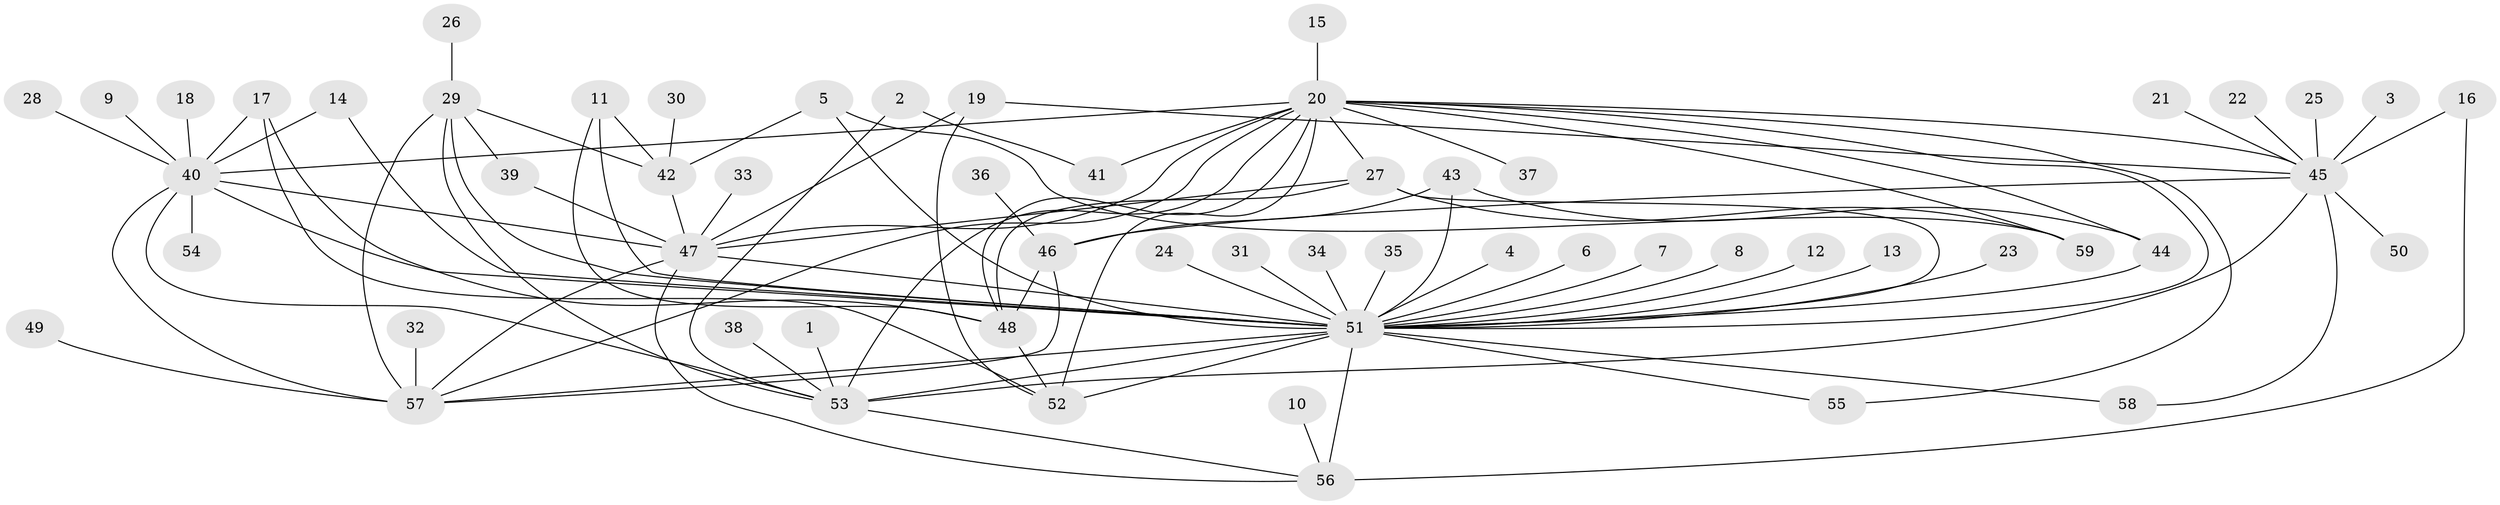 // original degree distribution, {35: 0.008771929824561403, 7: 0.02631578947368421, 10: 0.03508771929824561, 8: 0.017543859649122806, 9: 0.017543859649122806, 5: 0.03508771929824561, 3: 0.08771929824561403, 1: 0.49122807017543857, 2: 0.19298245614035087, 6: 0.008771929824561403, 4: 0.07894736842105263}
// Generated by graph-tools (version 1.1) at 2025/49/03/09/25 03:49:48]
// undirected, 59 vertices, 97 edges
graph export_dot {
graph [start="1"]
  node [color=gray90,style=filled];
  1;
  2;
  3;
  4;
  5;
  6;
  7;
  8;
  9;
  10;
  11;
  12;
  13;
  14;
  15;
  16;
  17;
  18;
  19;
  20;
  21;
  22;
  23;
  24;
  25;
  26;
  27;
  28;
  29;
  30;
  31;
  32;
  33;
  34;
  35;
  36;
  37;
  38;
  39;
  40;
  41;
  42;
  43;
  44;
  45;
  46;
  47;
  48;
  49;
  50;
  51;
  52;
  53;
  54;
  55;
  56;
  57;
  58;
  59;
  1 -- 53 [weight=1.0];
  2 -- 41 [weight=1.0];
  2 -- 53 [weight=1.0];
  3 -- 45 [weight=1.0];
  4 -- 51 [weight=1.0];
  5 -- 42 [weight=1.0];
  5 -- 51 [weight=1.0];
  5 -- 59 [weight=1.0];
  6 -- 51 [weight=1.0];
  7 -- 51 [weight=1.0];
  8 -- 51 [weight=1.0];
  9 -- 40 [weight=1.0];
  10 -- 56 [weight=1.0];
  11 -- 42 [weight=1.0];
  11 -- 48 [weight=1.0];
  11 -- 51 [weight=1.0];
  12 -- 51 [weight=1.0];
  13 -- 51 [weight=1.0];
  14 -- 40 [weight=1.0];
  14 -- 51 [weight=1.0];
  15 -- 20 [weight=1.0];
  16 -- 45 [weight=1.0];
  16 -- 56 [weight=1.0];
  17 -- 40 [weight=1.0];
  17 -- 48 [weight=1.0];
  17 -- 52 [weight=1.0];
  18 -- 40 [weight=1.0];
  19 -- 45 [weight=1.0];
  19 -- 47 [weight=1.0];
  19 -- 52 [weight=1.0];
  20 -- 27 [weight=1.0];
  20 -- 37 [weight=1.0];
  20 -- 40 [weight=1.0];
  20 -- 41 [weight=1.0];
  20 -- 44 [weight=1.0];
  20 -- 45 [weight=1.0];
  20 -- 47 [weight=2.0];
  20 -- 48 [weight=1.0];
  20 -- 51 [weight=1.0];
  20 -- 52 [weight=2.0];
  20 -- 53 [weight=1.0];
  20 -- 55 [weight=1.0];
  20 -- 57 [weight=1.0];
  20 -- 59 [weight=1.0];
  21 -- 45 [weight=1.0];
  22 -- 45 [weight=1.0];
  23 -- 51 [weight=1.0];
  24 -- 51 [weight=1.0];
  25 -- 45 [weight=1.0];
  26 -- 29 [weight=1.0];
  27 -- 47 [weight=1.0];
  27 -- 48 [weight=1.0];
  27 -- 51 [weight=1.0];
  27 -- 59 [weight=1.0];
  28 -- 40 [weight=1.0];
  29 -- 39 [weight=1.0];
  29 -- 42 [weight=1.0];
  29 -- 51 [weight=1.0];
  29 -- 53 [weight=1.0];
  29 -- 57 [weight=1.0];
  30 -- 42 [weight=1.0];
  31 -- 51 [weight=1.0];
  32 -- 57 [weight=1.0];
  33 -- 47 [weight=1.0];
  34 -- 51 [weight=1.0];
  35 -- 51 [weight=1.0];
  36 -- 46 [weight=1.0];
  38 -- 53 [weight=1.0];
  39 -- 47 [weight=1.0];
  40 -- 47 [weight=1.0];
  40 -- 51 [weight=2.0];
  40 -- 53 [weight=1.0];
  40 -- 54 [weight=1.0];
  40 -- 57 [weight=2.0];
  42 -- 47 [weight=1.0];
  43 -- 44 [weight=1.0];
  43 -- 46 [weight=1.0];
  43 -- 51 [weight=2.0];
  44 -- 51 [weight=1.0];
  45 -- 46 [weight=1.0];
  45 -- 50 [weight=1.0];
  45 -- 53 [weight=1.0];
  45 -- 58 [weight=1.0];
  46 -- 48 [weight=1.0];
  46 -- 57 [weight=1.0];
  47 -- 51 [weight=1.0];
  47 -- 56 [weight=1.0];
  47 -- 57 [weight=1.0];
  48 -- 52 [weight=1.0];
  49 -- 57 [weight=1.0];
  51 -- 52 [weight=1.0];
  51 -- 53 [weight=2.0];
  51 -- 55 [weight=1.0];
  51 -- 56 [weight=2.0];
  51 -- 57 [weight=1.0];
  51 -- 58 [weight=1.0];
  53 -- 56 [weight=1.0];
}
